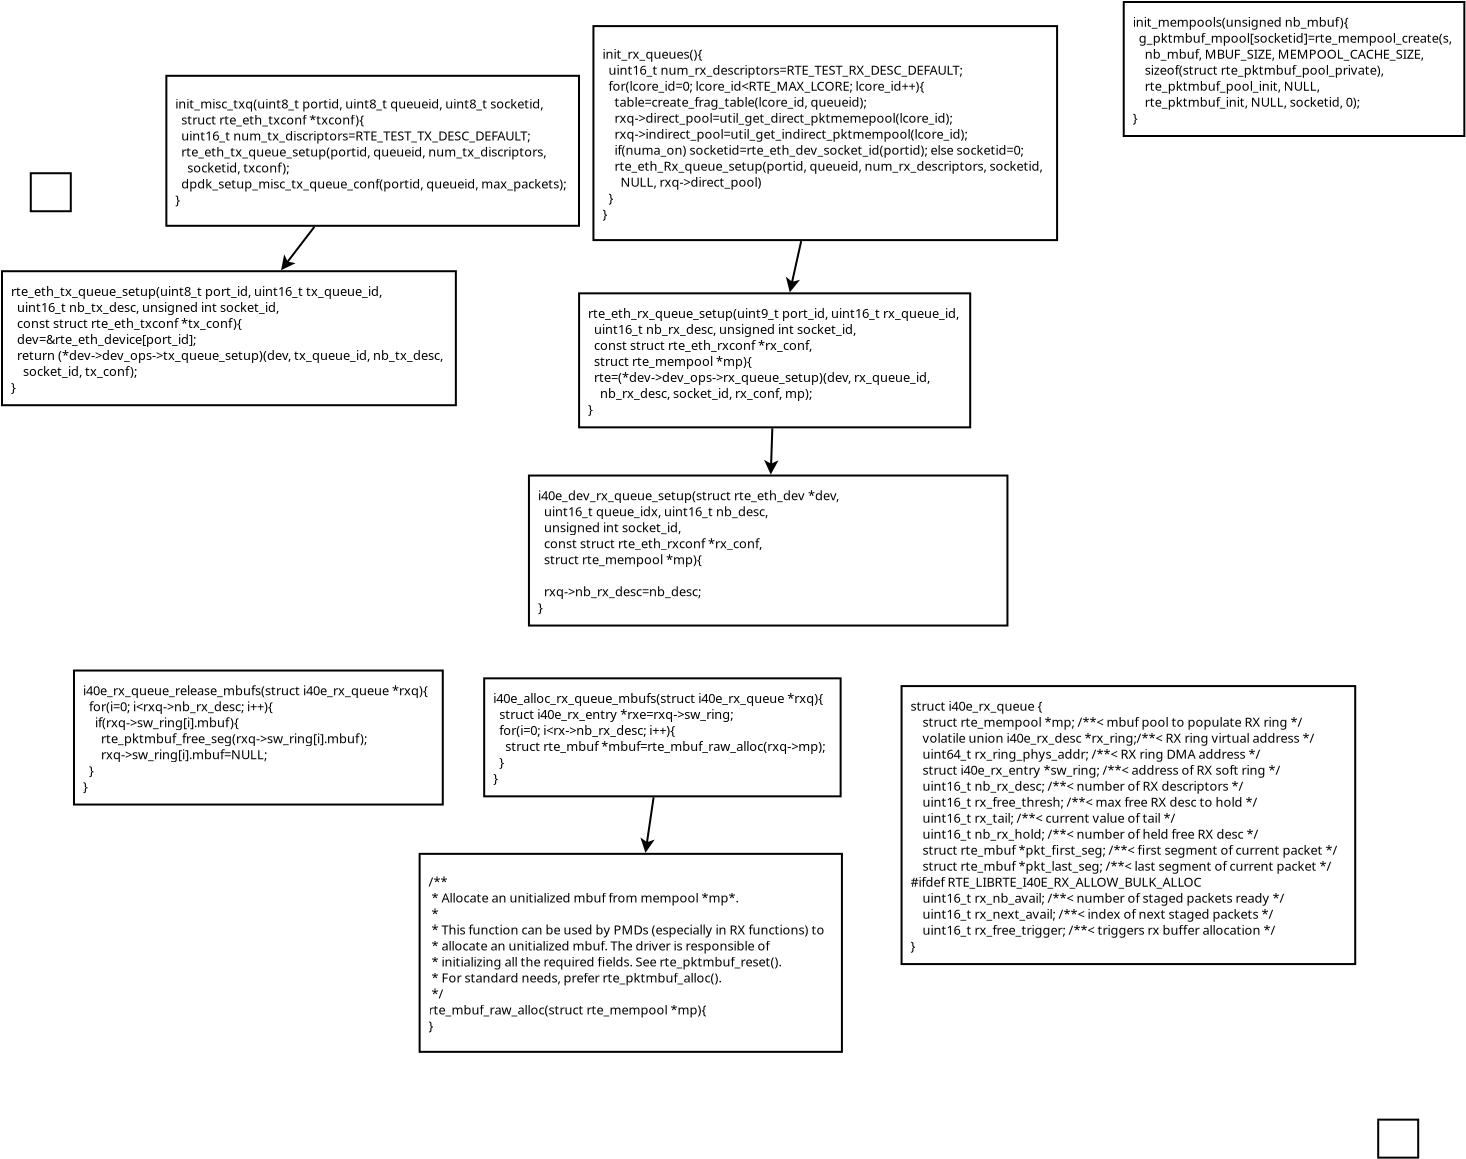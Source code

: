 <?xml version="1.0" encoding="UTF-8"?>
<dia:diagram xmlns:dia="http://www.lysator.liu.se/~alla/dia/">
  <dia:layer name="Background" visible="true" active="true">
    <dia:object type="Flowchart - Box" version="0" id="O0">
      <dia:attribute name="obj_pos">
        <dia:point val="24.831,1.512"/>
      </dia:attribute>
      <dia:attribute name="obj_bb">
        <dia:rectangle val="24.781,1.462;26.881,3.462"/>
      </dia:attribute>
      <dia:attribute name="elem_corner">
        <dia:point val="24.831,1.512"/>
      </dia:attribute>
      <dia:attribute name="elem_width">
        <dia:real val="2"/>
      </dia:attribute>
      <dia:attribute name="elem_height">
        <dia:real val="1.9"/>
      </dia:attribute>
      <dia:attribute name="border_width">
        <dia:real val="0.1"/>
      </dia:attribute>
      <dia:attribute name="show_background">
        <dia:boolean val="true"/>
      </dia:attribute>
      <dia:attribute name="padding">
        <dia:real val="0.5"/>
      </dia:attribute>
      <dia:attribute name="text">
        <dia:composite type="text">
          <dia:attribute name="string">
            <dia:string>##</dia:string>
          </dia:attribute>
          <dia:attribute name="font">
            <dia:font family="sans" style="0" name="Helvetica"/>
          </dia:attribute>
          <dia:attribute name="height">
            <dia:real val="0.8"/>
          </dia:attribute>
          <dia:attribute name="pos">
            <dia:point val="25.281,2.702"/>
          </dia:attribute>
          <dia:attribute name="color">
            <dia:color val="#000000"/>
          </dia:attribute>
          <dia:attribute name="alignment">
            <dia:enum val="0"/>
          </dia:attribute>
        </dia:composite>
      </dia:attribute>
    </dia:object>
    <dia:object type="Flowchart - Box" version="0" id="O1">
      <dia:attribute name="obj_pos">
        <dia:point val="31.916,-3.36"/>
      </dia:attribute>
      <dia:attribute name="obj_bb">
        <dia:rectangle val="31.866,-3.41;51.986,4.19"/>
      </dia:attribute>
      <dia:attribute name="elem_corner">
        <dia:point val="31.916,-3.36"/>
      </dia:attribute>
      <dia:attribute name="elem_width">
        <dia:real val="20.02"/>
      </dia:attribute>
      <dia:attribute name="elem_height">
        <dia:real val="7.5"/>
      </dia:attribute>
      <dia:attribute name="border_width">
        <dia:real val="0.1"/>
      </dia:attribute>
      <dia:attribute name="show_background">
        <dia:boolean val="true"/>
      </dia:attribute>
      <dia:attribute name="padding">
        <dia:real val="0.5"/>
      </dia:attribute>
      <dia:attribute name="text">
        <dia:composite type="text">
          <dia:attribute name="string">
            <dia:string>#init_misc_txq(uint8_t portid, uint8_t queueid, uint8_t socketid, 
  struct rte_eth_txconf *txconf){
  uint16_t num_tx_discriptors=RTE_TEST_TX_DESC_DEFAULT;
  rte_eth_tx_queue_setup(portid, queueid, num_tx_discriptors, 
    socketid, txconf);
  dpdk_setup_misc_tx_queue_conf(portid, queueid, max_packets);
}#</dia:string>
          </dia:attribute>
          <dia:attribute name="font">
            <dia:font family="sans" style="0" name="Helvetica"/>
          </dia:attribute>
          <dia:attribute name="height">
            <dia:real val="0.8"/>
          </dia:attribute>
          <dia:attribute name="pos">
            <dia:point val="32.366,-1.77"/>
          </dia:attribute>
          <dia:attribute name="color">
            <dia:color val="#000000"/>
          </dia:attribute>
          <dia:attribute name="alignment">
            <dia:enum val="0"/>
          </dia:attribute>
        </dia:composite>
      </dia:attribute>
    </dia:object>
    <dia:object type="Flowchart - Box" version="0" id="O2">
      <dia:attribute name="obj_pos">
        <dia:point val="23.392,6.411"/>
      </dia:attribute>
      <dia:attribute name="obj_bb">
        <dia:rectangle val="23.342,6.361;46.135,13.161"/>
      </dia:attribute>
      <dia:attribute name="elem_corner">
        <dia:point val="23.392,6.411"/>
      </dia:attribute>
      <dia:attribute name="elem_width">
        <dia:real val="22.693"/>
      </dia:attribute>
      <dia:attribute name="elem_height">
        <dia:real val="6.7"/>
      </dia:attribute>
      <dia:attribute name="border_width">
        <dia:real val="0.1"/>
      </dia:attribute>
      <dia:attribute name="show_background">
        <dia:boolean val="true"/>
      </dia:attribute>
      <dia:attribute name="padding">
        <dia:real val="0.5"/>
      </dia:attribute>
      <dia:attribute name="text">
        <dia:composite type="text">
          <dia:attribute name="string">
            <dia:string>#rte_eth_tx_queue_setup(uint8_t port_id, uint16_t tx_queue_id,
  uint16_t nb_tx_desc, unsigned int socket_id, 
  const struct rte_eth_txconf *tx_conf){
  dev=&amp;rte_eth_device[port_id];
  return (*dev-&gt;dev_ops-&gt;tx_queue_setup)(dev, tx_queue_id, nb_tx_desc,
    socket_id, tx_conf);
}#</dia:string>
          </dia:attribute>
          <dia:attribute name="font">
            <dia:font family="sans" style="0" name="Helvetica"/>
          </dia:attribute>
          <dia:attribute name="height">
            <dia:real val="0.8"/>
          </dia:attribute>
          <dia:attribute name="pos">
            <dia:point val="23.842,7.601"/>
          </dia:attribute>
          <dia:attribute name="color">
            <dia:color val="#000000"/>
          </dia:attribute>
          <dia:attribute name="alignment">
            <dia:enum val="0"/>
          </dia:attribute>
        </dia:composite>
      </dia:attribute>
    </dia:object>
    <dia:object type="Standard - Line" version="0" id="O3">
      <dia:attribute name="obj_pos">
        <dia:point val="39.012,4.189"/>
      </dia:attribute>
      <dia:attribute name="obj_bb">
        <dia:rectangle val="37.277,4.119;39.083,6.45"/>
      </dia:attribute>
      <dia:attribute name="conn_endpoints">
        <dia:point val="39.012,4.189"/>
        <dia:point val="37.347,6.361"/>
      </dia:attribute>
      <dia:attribute name="numcp">
        <dia:int val="1"/>
      </dia:attribute>
      <dia:attribute name="end_arrow">
        <dia:enum val="22"/>
      </dia:attribute>
      <dia:attribute name="end_arrow_length">
        <dia:real val="0.5"/>
      </dia:attribute>
      <dia:attribute name="end_arrow_width">
        <dia:real val="0.5"/>
      </dia:attribute>
      <dia:connections>
        <dia:connection handle="0" to="O1" connection="16"/>
        <dia:connection handle="1" to="O2" connection="16"/>
      </dia:connections>
    </dia:object>
    <dia:object type="Flowchart - Box" version="0" id="O4">
      <dia:attribute name="obj_pos">
        <dia:point val="53.35,-5.845"/>
      </dia:attribute>
      <dia:attribute name="obj_bb">
        <dia:rectangle val="53.3,-5.895;75.811,4.905"/>
      </dia:attribute>
      <dia:attribute name="elem_corner">
        <dia:point val="53.35,-5.845"/>
      </dia:attribute>
      <dia:attribute name="elem_width">
        <dia:real val="22.41"/>
      </dia:attribute>
      <dia:attribute name="elem_height">
        <dia:real val="10.7"/>
      </dia:attribute>
      <dia:attribute name="border_width">
        <dia:real val="0.1"/>
      </dia:attribute>
      <dia:attribute name="show_background">
        <dia:boolean val="true"/>
      </dia:attribute>
      <dia:attribute name="padding">
        <dia:real val="0.5"/>
      </dia:attribute>
      <dia:attribute name="text">
        <dia:composite type="text">
          <dia:attribute name="string">
            <dia:string>#init_rx_queues(){
  uint16_t num_rx_descriptors=RTE_TEST_RX_DESC_DEFAULT;
  for(lcore_id=0; lcore_id&lt;RTE_MAX_LCORE; lcore_id++){
    table=create_frag_table(lcore_id, queueid);
    rxq-&gt;direct_pool=util_get_direct_pktmemepool(lcore_id);
    rxq-&gt;indirect_pool=util_get_indirect_pktmempool(lcore_id);
    if(numa_on) socketid=rte_eth_dev_socket_id(portid); else socketid=0;
    rte_eth_Rx_queue_setup(portid, queueid, num_rx_descriptors, socketid,
      NULL, rxq-&gt;direct_pool)
  }
}#</dia:string>
          </dia:attribute>
          <dia:attribute name="font">
            <dia:font family="sans" style="0" name="Helvetica"/>
          </dia:attribute>
          <dia:attribute name="height">
            <dia:real val="0.8"/>
          </dia:attribute>
          <dia:attribute name="pos">
            <dia:point val="53.8,-4.255"/>
          </dia:attribute>
          <dia:attribute name="color">
            <dia:color val="#000000"/>
          </dia:attribute>
          <dia:attribute name="alignment">
            <dia:enum val="0"/>
          </dia:attribute>
        </dia:composite>
      </dia:attribute>
    </dia:object>
    <dia:object type="Flowchart - Box" version="0" id="O5">
      <dia:attribute name="obj_pos">
        <dia:point val="52.474,7.517"/>
      </dia:attribute>
      <dia:attribute name="obj_bb">
        <dia:rectangle val="52.424,7.467;71.624,14.267"/>
      </dia:attribute>
      <dia:attribute name="elem_corner">
        <dia:point val="52.474,7.517"/>
      </dia:attribute>
      <dia:attribute name="elem_width">
        <dia:real val="19.1"/>
      </dia:attribute>
      <dia:attribute name="elem_height">
        <dia:real val="6.7"/>
      </dia:attribute>
      <dia:attribute name="border_width">
        <dia:real val="0.1"/>
      </dia:attribute>
      <dia:attribute name="show_background">
        <dia:boolean val="true"/>
      </dia:attribute>
      <dia:attribute name="padding">
        <dia:real val="0.5"/>
      </dia:attribute>
      <dia:attribute name="text">
        <dia:composite type="text">
          <dia:attribute name="string">
            <dia:string>#rte_eth_rx_queue_setup(uint9_t port_id, uint16_t rx_queue_id,
  uint16_t nb_rx_desc, unsigned int socket_id, 
  const struct rte_eth_rxconf *rx_conf, 
  struct rte_mempool *mp){
  rte=(*dev-&gt;dev_ops-&gt;rx_queue_setup)(dev, rx_queue_id,
    nb_rx_desc, socket_id, rx_conf, mp);
}#</dia:string>
          </dia:attribute>
          <dia:attribute name="font">
            <dia:font family="sans" style="0" name="Helvetica"/>
          </dia:attribute>
          <dia:attribute name="height">
            <dia:real val="0.8"/>
          </dia:attribute>
          <dia:attribute name="pos">
            <dia:point val="52.924,8.707"/>
          </dia:attribute>
          <dia:attribute name="color">
            <dia:color val="#000000"/>
          </dia:attribute>
          <dia:attribute name="alignment">
            <dia:enum val="0"/>
          </dia:attribute>
        </dia:composite>
      </dia:attribute>
    </dia:object>
    <dia:object type="Standard - Line" version="0" id="O6">
      <dia:attribute name="obj_pos">
        <dia:point val="63.352,4.904"/>
      </dia:attribute>
      <dia:attribute name="obj_bb">
        <dia:rectangle val="62.561,4.845;63.412,7.578"/>
      </dia:attribute>
      <dia:attribute name="conn_endpoints">
        <dia:point val="63.352,4.904"/>
        <dia:point val="62.781,7.469"/>
      </dia:attribute>
      <dia:attribute name="numcp">
        <dia:int val="1"/>
      </dia:attribute>
      <dia:attribute name="end_arrow">
        <dia:enum val="22"/>
      </dia:attribute>
      <dia:attribute name="end_arrow_length">
        <dia:real val="0.5"/>
      </dia:attribute>
      <dia:attribute name="end_arrow_width">
        <dia:real val="0.5"/>
      </dia:attribute>
      <dia:connections>
        <dia:connection handle="0" to="O4" connection="16"/>
        <dia:connection handle="1" to="O5" connection="16"/>
      </dia:connections>
    </dia:object>
    <dia:object type="Flowchart - Box" version="0" id="O7">
      <dia:attribute name="obj_pos">
        <dia:point val="49.739,16.627"/>
      </dia:attribute>
      <dia:attribute name="obj_bb">
        <dia:rectangle val="49.689,16.577;73.714,24.177"/>
      </dia:attribute>
      <dia:attribute name="elem_corner">
        <dia:point val="49.739,16.627"/>
      </dia:attribute>
      <dia:attribute name="elem_width">
        <dia:real val="23.925"/>
      </dia:attribute>
      <dia:attribute name="elem_height">
        <dia:real val="7.5"/>
      </dia:attribute>
      <dia:attribute name="border_width">
        <dia:real val="0.1"/>
      </dia:attribute>
      <dia:attribute name="show_background">
        <dia:boolean val="true"/>
      </dia:attribute>
      <dia:attribute name="padding">
        <dia:real val="0.5"/>
      </dia:attribute>
      <dia:attribute name="text">
        <dia:composite type="text">
          <dia:attribute name="string">
            <dia:string>#i40e_dev_rx_queue_setup(struct rte_eth_dev *dev, 
  uint16_t queue_idx, uint16_t nb_desc,
  unsigned int socket_id, 
  const struct rte_eth_rxconf *rx_conf,
  struct rte_mempool *mp){

  rxq-&gt;nb_rx_desc=nb_desc;
}#</dia:string>
          </dia:attribute>
          <dia:attribute name="font">
            <dia:font family="sans" style="0" name="Helvetica"/>
          </dia:attribute>
          <dia:attribute name="height">
            <dia:real val="0.8"/>
          </dia:attribute>
          <dia:attribute name="pos">
            <dia:point val="50.189,17.817"/>
          </dia:attribute>
          <dia:attribute name="color">
            <dia:color val="#000000"/>
          </dia:attribute>
          <dia:attribute name="alignment">
            <dia:enum val="0"/>
          </dia:attribute>
        </dia:composite>
      </dia:attribute>
    </dia:object>
    <dia:object type="Standard - Line" version="0" id="O8">
      <dia:attribute name="obj_pos">
        <dia:point val="61.908,14.267"/>
      </dia:attribute>
      <dia:attribute name="obj_bb">
        <dia:rectangle val="61.489,14.215;62.212,16.689"/>
      </dia:attribute>
      <dia:attribute name="conn_endpoints">
        <dia:point val="61.908,14.267"/>
        <dia:point val="61.83,16.578"/>
      </dia:attribute>
      <dia:attribute name="numcp">
        <dia:int val="1"/>
      </dia:attribute>
      <dia:attribute name="end_arrow">
        <dia:enum val="22"/>
      </dia:attribute>
      <dia:attribute name="end_arrow_length">
        <dia:real val="0.5"/>
      </dia:attribute>
      <dia:attribute name="end_arrow_width">
        <dia:real val="0.5"/>
      </dia:attribute>
      <dia:connections>
        <dia:connection handle="0" to="O5" connection="16"/>
        <dia:connection handle="1" to="O7" connection="16"/>
      </dia:connections>
    </dia:object>
    <dia:object type="Flowchart - Box" version="0" id="O9">
      <dia:attribute name="obj_pos">
        <dia:point val="27.235,26.377"/>
      </dia:attribute>
      <dia:attribute name="obj_bb">
        <dia:rectangle val="27.184,26.327;45.237,33.127"/>
      </dia:attribute>
      <dia:attribute name="elem_corner">
        <dia:point val="27.235,26.377"/>
      </dia:attribute>
      <dia:attribute name="elem_width">
        <dia:real val="17.953"/>
      </dia:attribute>
      <dia:attribute name="elem_height">
        <dia:real val="6.7"/>
      </dia:attribute>
      <dia:attribute name="border_width">
        <dia:real val="0.1"/>
      </dia:attribute>
      <dia:attribute name="show_background">
        <dia:boolean val="true"/>
      </dia:attribute>
      <dia:attribute name="padding">
        <dia:real val="0.5"/>
      </dia:attribute>
      <dia:attribute name="text">
        <dia:composite type="text">
          <dia:attribute name="string">
            <dia:string>#i40e_rx_queue_release_mbufs(struct i40e_rx_queue *rxq){
  for(i=0; i&lt;rxq-&gt;nb_rx_desc; i++){
    if(rxq-&gt;sw_ring[i].mbuf){
      rte_pktmbuf_free_seg(rxq-&gt;sw_ring[i].mbuf);
      rxq-&gt;sw_ring[i].mbuf=NULL;     
  }
}#</dia:string>
          </dia:attribute>
          <dia:attribute name="font">
            <dia:font family="sans" style="0" name="Helvetica"/>
          </dia:attribute>
          <dia:attribute name="height">
            <dia:real val="0.8"/>
          </dia:attribute>
          <dia:attribute name="pos">
            <dia:point val="27.684,27.567"/>
          </dia:attribute>
          <dia:attribute name="color">
            <dia:color val="#000000"/>
          </dia:attribute>
          <dia:attribute name="alignment">
            <dia:enum val="0"/>
          </dia:attribute>
        </dia:composite>
      </dia:attribute>
    </dia:object>
    <dia:object type="Flowchart - Box" version="0" id="O10">
      <dia:attribute name="obj_pos">
        <dia:point val="47.63,26.767"/>
      </dia:attribute>
      <dia:attribute name="obj_bb">
        <dia:rectangle val="47.58,26.717;65.245,32.717"/>
      </dia:attribute>
      <dia:attribute name="elem_corner">
        <dia:point val="47.63,26.767"/>
      </dia:attribute>
      <dia:attribute name="elem_width">
        <dia:real val="17.565"/>
      </dia:attribute>
      <dia:attribute name="elem_height">
        <dia:real val="5.9"/>
      </dia:attribute>
      <dia:attribute name="border_width">
        <dia:real val="0.1"/>
      </dia:attribute>
      <dia:attribute name="show_background">
        <dia:boolean val="true"/>
      </dia:attribute>
      <dia:attribute name="padding">
        <dia:real val="0.5"/>
      </dia:attribute>
      <dia:attribute name="text">
        <dia:composite type="text">
          <dia:attribute name="string">
            <dia:string>#i40e_alloc_rx_queue_mbufs(struct i40e_rx_queue *rxq){
  struct i40e_rx_entry *rxe=rxq-&gt;sw_ring;
  for(i=0; i&lt;rx-&gt;nb_rx_desc; i++){
    struct rte_mbuf *mbuf=rte_mbuf_raw_alloc(rxq-&gt;mp);
  }
}#</dia:string>
          </dia:attribute>
          <dia:attribute name="font">
            <dia:font family="sans" style="0" name="Helvetica"/>
          </dia:attribute>
          <dia:attribute name="height">
            <dia:real val="0.8"/>
          </dia:attribute>
          <dia:attribute name="pos">
            <dia:point val="48.08,27.957"/>
          </dia:attribute>
          <dia:attribute name="color">
            <dia:color val="#000000"/>
          </dia:attribute>
          <dia:attribute name="alignment">
            <dia:enum val="0"/>
          </dia:attribute>
        </dia:composite>
      </dia:attribute>
    </dia:object>
    <dia:object type="Flowchart - Box" version="0" id="O11">
      <dia:attribute name="obj_pos">
        <dia:point val="68.519,27.154"/>
      </dia:attribute>
      <dia:attribute name="obj_bb">
        <dia:rectangle val="68.469,27.104;90.954,41.104"/>
      </dia:attribute>
      <dia:attribute name="elem_corner">
        <dia:point val="68.519,27.154"/>
      </dia:attribute>
      <dia:attribute name="elem_width">
        <dia:real val="22.385"/>
      </dia:attribute>
      <dia:attribute name="elem_height">
        <dia:real val="13.9"/>
      </dia:attribute>
      <dia:attribute name="border_width">
        <dia:real val="0.1"/>
      </dia:attribute>
      <dia:attribute name="show_background">
        <dia:boolean val="true"/>
      </dia:attribute>
      <dia:attribute name="padding">
        <dia:real val="0.5"/>
      </dia:attribute>
      <dia:attribute name="text">
        <dia:composite type="text">
          <dia:attribute name="string">
            <dia:string>#struct i40e_rx_queue {                                                     
    struct rte_mempool *mp; /**&lt; mbuf pool to populate RX ring */          
    volatile union i40e_rx_desc *rx_ring;/**&lt; RX ring virtual address */   
    uint64_t rx_ring_phys_addr; /**&lt; RX ring DMA address */                
    struct i40e_rx_entry *sw_ring; /**&lt; address of RX soft ring */         
    uint16_t nb_rx_desc; /**&lt; number of RX descriptors */                  
    uint16_t rx_free_thresh; /**&lt; max free RX desc to hold */              
    uint16_t rx_tail; /**&lt; current value of tail */                        
    uint16_t nb_rx_hold; /**&lt; number of held free RX desc */               
    struct rte_mbuf *pkt_first_seg; /**&lt; first segment of current packet */
    struct rte_mbuf *pkt_last_seg; /**&lt; last segment of current packet */  
#ifdef RTE_LIBRTE_I40E_RX_ALLOW_BULK_ALLOC                                 
    uint16_t rx_nb_avail; /**&lt; number of staged packets ready */           
    uint16_t rx_next_avail; /**&lt; index of next staged packets */           
    uint16_t rx_free_trigger; /**&lt; triggers rx buffer allocation */ 
}                                                                          #</dia:string>
          </dia:attribute>
          <dia:attribute name="font">
            <dia:font family="sans" style="0" name="Helvetica"/>
          </dia:attribute>
          <dia:attribute name="height">
            <dia:real val="0.8"/>
          </dia:attribute>
          <dia:attribute name="pos">
            <dia:point val="68.969,28.344"/>
          </dia:attribute>
          <dia:attribute name="color">
            <dia:color val="#000000"/>
          </dia:attribute>
          <dia:attribute name="alignment">
            <dia:enum val="0"/>
          </dia:attribute>
        </dia:composite>
      </dia:attribute>
    </dia:object>
    <dia:object type="Flowchart - Box" version="0" id="O12">
      <dia:attribute name="obj_pos">
        <dia:point val="92.202,48.832"/>
      </dia:attribute>
      <dia:attribute name="obj_bb">
        <dia:rectangle val="92.152,48.782;94.252,50.782"/>
      </dia:attribute>
      <dia:attribute name="elem_corner">
        <dia:point val="92.202,48.832"/>
      </dia:attribute>
      <dia:attribute name="elem_width">
        <dia:real val="2"/>
      </dia:attribute>
      <dia:attribute name="elem_height">
        <dia:real val="1.9"/>
      </dia:attribute>
      <dia:attribute name="border_width">
        <dia:real val="0.1"/>
      </dia:attribute>
      <dia:attribute name="show_background">
        <dia:boolean val="true"/>
      </dia:attribute>
      <dia:attribute name="padding">
        <dia:real val="0.5"/>
      </dia:attribute>
      <dia:attribute name="text">
        <dia:composite type="text">
          <dia:attribute name="string">
            <dia:string>##</dia:string>
          </dia:attribute>
          <dia:attribute name="font">
            <dia:font family="sans" style="0" name="Helvetica"/>
          </dia:attribute>
          <dia:attribute name="height">
            <dia:real val="0.8"/>
          </dia:attribute>
          <dia:attribute name="pos">
            <dia:point val="92.652,50.022"/>
          </dia:attribute>
          <dia:attribute name="color">
            <dia:color val="#000000"/>
          </dia:attribute>
          <dia:attribute name="alignment">
            <dia:enum val="0"/>
          </dia:attribute>
        </dia:composite>
      </dia:attribute>
    </dia:object>
    <dia:object type="Flowchart - Box" version="0" id="O13">
      <dia:attribute name="obj_pos">
        <dia:point val="44.653,35.542"/>
      </dia:attribute>
      <dia:attribute name="obj_bb">
        <dia:rectangle val="44.603,35.492;65.058,45.492"/>
      </dia:attribute>
      <dia:attribute name="elem_corner">
        <dia:point val="44.653,35.542"/>
      </dia:attribute>
      <dia:attribute name="elem_width">
        <dia:real val="20.355"/>
      </dia:attribute>
      <dia:attribute name="elem_height">
        <dia:real val="9.9"/>
      </dia:attribute>
      <dia:attribute name="border_width">
        <dia:real val="0.1"/>
      </dia:attribute>
      <dia:attribute name="show_background">
        <dia:boolean val="true"/>
      </dia:attribute>
      <dia:attribute name="padding">
        <dia:real val="0.5"/>
      </dia:attribute>
      <dia:attribute name="text">
        <dia:composite type="text">
          <dia:attribute name="string">
            <dia:string>#/**                                                                 
 * Allocate an unitialized mbuf from mempool *mp*.                  
 *                                                                  
 * This function can be used by PMDs (especially in RX functions) to
 * allocate an unitialized mbuf. The driver is responsible of       
 * initializing all the required fields. See rte_pktmbuf_reset().   
 * For standard needs, prefer rte_pktmbuf_alloc().                  
 */
rte_mbuf_raw_alloc(struct rte_mempool *mp){
}#</dia:string>
          </dia:attribute>
          <dia:attribute name="font">
            <dia:font family="sans" style="0" name="Helvetica"/>
          </dia:attribute>
          <dia:attribute name="height">
            <dia:real val="0.8"/>
          </dia:attribute>
          <dia:attribute name="pos">
            <dia:point val="45.103,37.132"/>
          </dia:attribute>
          <dia:attribute name="color">
            <dia:color val="#000000"/>
          </dia:attribute>
          <dia:attribute name="alignment">
            <dia:enum val="0"/>
          </dia:attribute>
        </dia:composite>
      </dia:attribute>
    </dia:object>
    <dia:object type="Standard - Line" version="0" id="O14">
      <dia:attribute name="obj_pos">
        <dia:point val="55.972,32.717"/>
      </dia:attribute>
      <dia:attribute name="obj_bb">
        <dia:rectangle val="55.295,32.66;56.029,35.603"/>
      </dia:attribute>
      <dia:attribute name="conn_endpoints">
        <dia:point val="55.972,32.717"/>
        <dia:point val="55.564,35.493"/>
      </dia:attribute>
      <dia:attribute name="numcp">
        <dia:int val="1"/>
      </dia:attribute>
      <dia:attribute name="end_arrow">
        <dia:enum val="22"/>
      </dia:attribute>
      <dia:attribute name="end_arrow_length">
        <dia:real val="0.5"/>
      </dia:attribute>
      <dia:attribute name="end_arrow_width">
        <dia:real val="0.5"/>
      </dia:attribute>
      <dia:connections>
        <dia:connection handle="0" to="O10" connection="16"/>
        <dia:connection handle="1" to="O13" connection="16"/>
      </dia:connections>
    </dia:object>
    <dia:object type="Flowchart - Box" version="0" id="O15">
      <dia:attribute name="obj_pos">
        <dia:point val="79.764,-7.05"/>
      </dia:attribute>
      <dia:attribute name="obj_bb">
        <dia:rectangle val="79.714,-7.1;96.274,-0.3"/>
      </dia:attribute>
      <dia:attribute name="elem_corner">
        <dia:point val="79.764,-7.05"/>
      </dia:attribute>
      <dia:attribute name="elem_width">
        <dia:real val="16.46"/>
      </dia:attribute>
      <dia:attribute name="elem_height">
        <dia:real val="6.7"/>
      </dia:attribute>
      <dia:attribute name="border_width">
        <dia:real val="0.1"/>
      </dia:attribute>
      <dia:attribute name="show_background">
        <dia:boolean val="true"/>
      </dia:attribute>
      <dia:attribute name="padding">
        <dia:real val="0.5"/>
      </dia:attribute>
      <dia:attribute name="text">
        <dia:composite type="text">
          <dia:attribute name="string">
            <dia:string>#init_mempools(unsigned nb_mbuf){
  g_pktmbuf_mpool[socketid]=rte_mempool_create(s,
    nb_mbuf, MBUF_SIZE, MEMPOOL_CACHE_SIZE,
    sizeof(struct rte_pktmbuf_pool_private),
    rte_pktmbuf_pool_init, NULL, 
    rte_pktmbuf_init, NULL, socketid, 0);
}#</dia:string>
          </dia:attribute>
          <dia:attribute name="font">
            <dia:font family="sans" style="0" name="Helvetica"/>
          </dia:attribute>
          <dia:attribute name="height">
            <dia:real val="0.8"/>
          </dia:attribute>
          <dia:attribute name="pos">
            <dia:point val="80.214,-5.86"/>
          </dia:attribute>
          <dia:attribute name="color">
            <dia:color val="#000000"/>
          </dia:attribute>
          <dia:attribute name="alignment">
            <dia:enum val="0"/>
          </dia:attribute>
        </dia:composite>
      </dia:attribute>
    </dia:object>
  </dia:layer>
</dia:diagram>
